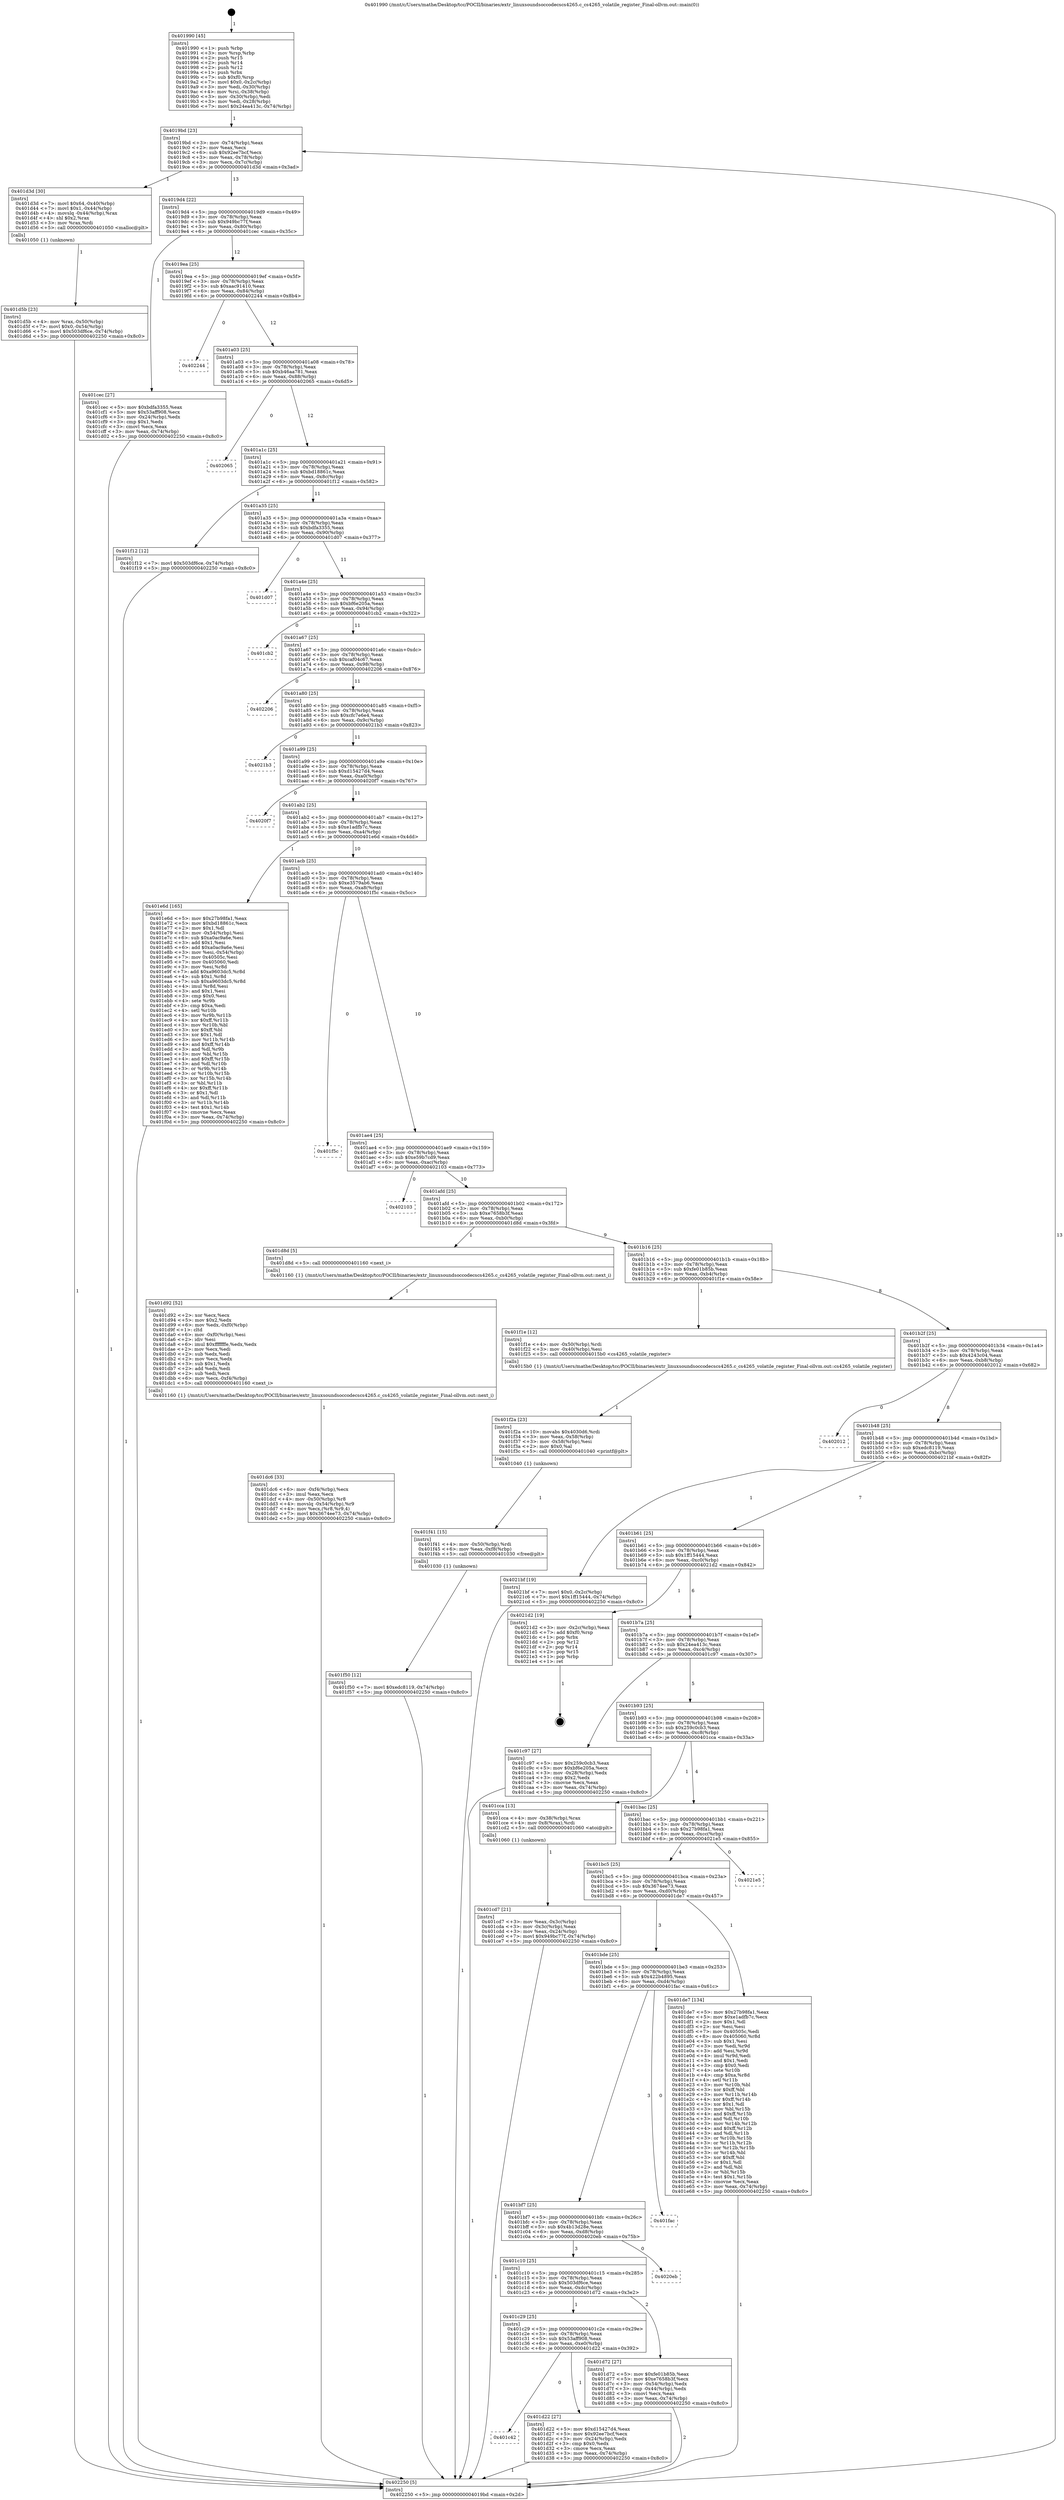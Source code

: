 digraph "0x401990" {
  label = "0x401990 (/mnt/c/Users/mathe/Desktop/tcc/POCII/binaries/extr_linuxsoundsoccodecscs4265.c_cs4265_volatile_register_Final-ollvm.out::main(0))"
  labelloc = "t"
  node[shape=record]

  Entry [label="",width=0.3,height=0.3,shape=circle,fillcolor=black,style=filled]
  "0x4019bd" [label="{
     0x4019bd [23]\l
     | [instrs]\l
     &nbsp;&nbsp;0x4019bd \<+3\>: mov -0x74(%rbp),%eax\l
     &nbsp;&nbsp;0x4019c0 \<+2\>: mov %eax,%ecx\l
     &nbsp;&nbsp;0x4019c2 \<+6\>: sub $0x92ee7bcf,%ecx\l
     &nbsp;&nbsp;0x4019c8 \<+3\>: mov %eax,-0x78(%rbp)\l
     &nbsp;&nbsp;0x4019cb \<+3\>: mov %ecx,-0x7c(%rbp)\l
     &nbsp;&nbsp;0x4019ce \<+6\>: je 0000000000401d3d \<main+0x3ad\>\l
  }"]
  "0x401d3d" [label="{
     0x401d3d [30]\l
     | [instrs]\l
     &nbsp;&nbsp;0x401d3d \<+7\>: movl $0x64,-0x40(%rbp)\l
     &nbsp;&nbsp;0x401d44 \<+7\>: movl $0x1,-0x44(%rbp)\l
     &nbsp;&nbsp;0x401d4b \<+4\>: movslq -0x44(%rbp),%rax\l
     &nbsp;&nbsp;0x401d4f \<+4\>: shl $0x2,%rax\l
     &nbsp;&nbsp;0x401d53 \<+3\>: mov %rax,%rdi\l
     &nbsp;&nbsp;0x401d56 \<+5\>: call 0000000000401050 \<malloc@plt\>\l
     | [calls]\l
     &nbsp;&nbsp;0x401050 \{1\} (unknown)\l
  }"]
  "0x4019d4" [label="{
     0x4019d4 [22]\l
     | [instrs]\l
     &nbsp;&nbsp;0x4019d4 \<+5\>: jmp 00000000004019d9 \<main+0x49\>\l
     &nbsp;&nbsp;0x4019d9 \<+3\>: mov -0x78(%rbp),%eax\l
     &nbsp;&nbsp;0x4019dc \<+5\>: sub $0x949bc77f,%eax\l
     &nbsp;&nbsp;0x4019e1 \<+3\>: mov %eax,-0x80(%rbp)\l
     &nbsp;&nbsp;0x4019e4 \<+6\>: je 0000000000401cec \<main+0x35c\>\l
  }"]
  Exit [label="",width=0.3,height=0.3,shape=circle,fillcolor=black,style=filled,peripheries=2]
  "0x401cec" [label="{
     0x401cec [27]\l
     | [instrs]\l
     &nbsp;&nbsp;0x401cec \<+5\>: mov $0xbdfa3355,%eax\l
     &nbsp;&nbsp;0x401cf1 \<+5\>: mov $0x53aff908,%ecx\l
     &nbsp;&nbsp;0x401cf6 \<+3\>: mov -0x24(%rbp),%edx\l
     &nbsp;&nbsp;0x401cf9 \<+3\>: cmp $0x1,%edx\l
     &nbsp;&nbsp;0x401cfc \<+3\>: cmovl %ecx,%eax\l
     &nbsp;&nbsp;0x401cff \<+3\>: mov %eax,-0x74(%rbp)\l
     &nbsp;&nbsp;0x401d02 \<+5\>: jmp 0000000000402250 \<main+0x8c0\>\l
  }"]
  "0x4019ea" [label="{
     0x4019ea [25]\l
     | [instrs]\l
     &nbsp;&nbsp;0x4019ea \<+5\>: jmp 00000000004019ef \<main+0x5f\>\l
     &nbsp;&nbsp;0x4019ef \<+3\>: mov -0x78(%rbp),%eax\l
     &nbsp;&nbsp;0x4019f2 \<+5\>: sub $0xaac91410,%eax\l
     &nbsp;&nbsp;0x4019f7 \<+6\>: mov %eax,-0x84(%rbp)\l
     &nbsp;&nbsp;0x4019fd \<+6\>: je 0000000000402244 \<main+0x8b4\>\l
  }"]
  "0x401f50" [label="{
     0x401f50 [12]\l
     | [instrs]\l
     &nbsp;&nbsp;0x401f50 \<+7\>: movl $0xedc8119,-0x74(%rbp)\l
     &nbsp;&nbsp;0x401f57 \<+5\>: jmp 0000000000402250 \<main+0x8c0\>\l
  }"]
  "0x402244" [label="{
     0x402244\l
  }", style=dashed]
  "0x401a03" [label="{
     0x401a03 [25]\l
     | [instrs]\l
     &nbsp;&nbsp;0x401a03 \<+5\>: jmp 0000000000401a08 \<main+0x78\>\l
     &nbsp;&nbsp;0x401a08 \<+3\>: mov -0x78(%rbp),%eax\l
     &nbsp;&nbsp;0x401a0b \<+5\>: sub $0xb46aa781,%eax\l
     &nbsp;&nbsp;0x401a10 \<+6\>: mov %eax,-0x88(%rbp)\l
     &nbsp;&nbsp;0x401a16 \<+6\>: je 0000000000402065 \<main+0x6d5\>\l
  }"]
  "0x401f41" [label="{
     0x401f41 [15]\l
     | [instrs]\l
     &nbsp;&nbsp;0x401f41 \<+4\>: mov -0x50(%rbp),%rdi\l
     &nbsp;&nbsp;0x401f45 \<+6\>: mov %eax,-0xf8(%rbp)\l
     &nbsp;&nbsp;0x401f4b \<+5\>: call 0000000000401030 \<free@plt\>\l
     | [calls]\l
     &nbsp;&nbsp;0x401030 \{1\} (unknown)\l
  }"]
  "0x402065" [label="{
     0x402065\l
  }", style=dashed]
  "0x401a1c" [label="{
     0x401a1c [25]\l
     | [instrs]\l
     &nbsp;&nbsp;0x401a1c \<+5\>: jmp 0000000000401a21 \<main+0x91\>\l
     &nbsp;&nbsp;0x401a21 \<+3\>: mov -0x78(%rbp),%eax\l
     &nbsp;&nbsp;0x401a24 \<+5\>: sub $0xbd18861c,%eax\l
     &nbsp;&nbsp;0x401a29 \<+6\>: mov %eax,-0x8c(%rbp)\l
     &nbsp;&nbsp;0x401a2f \<+6\>: je 0000000000401f12 \<main+0x582\>\l
  }"]
  "0x401f2a" [label="{
     0x401f2a [23]\l
     | [instrs]\l
     &nbsp;&nbsp;0x401f2a \<+10\>: movabs $0x4030d6,%rdi\l
     &nbsp;&nbsp;0x401f34 \<+3\>: mov %eax,-0x58(%rbp)\l
     &nbsp;&nbsp;0x401f37 \<+3\>: mov -0x58(%rbp),%esi\l
     &nbsp;&nbsp;0x401f3a \<+2\>: mov $0x0,%al\l
     &nbsp;&nbsp;0x401f3c \<+5\>: call 0000000000401040 \<printf@plt\>\l
     | [calls]\l
     &nbsp;&nbsp;0x401040 \{1\} (unknown)\l
  }"]
  "0x401f12" [label="{
     0x401f12 [12]\l
     | [instrs]\l
     &nbsp;&nbsp;0x401f12 \<+7\>: movl $0x503df6ce,-0x74(%rbp)\l
     &nbsp;&nbsp;0x401f19 \<+5\>: jmp 0000000000402250 \<main+0x8c0\>\l
  }"]
  "0x401a35" [label="{
     0x401a35 [25]\l
     | [instrs]\l
     &nbsp;&nbsp;0x401a35 \<+5\>: jmp 0000000000401a3a \<main+0xaa\>\l
     &nbsp;&nbsp;0x401a3a \<+3\>: mov -0x78(%rbp),%eax\l
     &nbsp;&nbsp;0x401a3d \<+5\>: sub $0xbdfa3355,%eax\l
     &nbsp;&nbsp;0x401a42 \<+6\>: mov %eax,-0x90(%rbp)\l
     &nbsp;&nbsp;0x401a48 \<+6\>: je 0000000000401d07 \<main+0x377\>\l
  }"]
  "0x401dc6" [label="{
     0x401dc6 [33]\l
     | [instrs]\l
     &nbsp;&nbsp;0x401dc6 \<+6\>: mov -0xf4(%rbp),%ecx\l
     &nbsp;&nbsp;0x401dcc \<+3\>: imul %eax,%ecx\l
     &nbsp;&nbsp;0x401dcf \<+4\>: mov -0x50(%rbp),%r8\l
     &nbsp;&nbsp;0x401dd3 \<+4\>: movslq -0x54(%rbp),%r9\l
     &nbsp;&nbsp;0x401dd7 \<+4\>: mov %ecx,(%r8,%r9,4)\l
     &nbsp;&nbsp;0x401ddb \<+7\>: movl $0x3674ee73,-0x74(%rbp)\l
     &nbsp;&nbsp;0x401de2 \<+5\>: jmp 0000000000402250 \<main+0x8c0\>\l
  }"]
  "0x401d07" [label="{
     0x401d07\l
  }", style=dashed]
  "0x401a4e" [label="{
     0x401a4e [25]\l
     | [instrs]\l
     &nbsp;&nbsp;0x401a4e \<+5\>: jmp 0000000000401a53 \<main+0xc3\>\l
     &nbsp;&nbsp;0x401a53 \<+3\>: mov -0x78(%rbp),%eax\l
     &nbsp;&nbsp;0x401a56 \<+5\>: sub $0xbf6e205a,%eax\l
     &nbsp;&nbsp;0x401a5b \<+6\>: mov %eax,-0x94(%rbp)\l
     &nbsp;&nbsp;0x401a61 \<+6\>: je 0000000000401cb2 \<main+0x322\>\l
  }"]
  "0x401d92" [label="{
     0x401d92 [52]\l
     | [instrs]\l
     &nbsp;&nbsp;0x401d92 \<+2\>: xor %ecx,%ecx\l
     &nbsp;&nbsp;0x401d94 \<+5\>: mov $0x2,%edx\l
     &nbsp;&nbsp;0x401d99 \<+6\>: mov %edx,-0xf0(%rbp)\l
     &nbsp;&nbsp;0x401d9f \<+1\>: cltd\l
     &nbsp;&nbsp;0x401da0 \<+6\>: mov -0xf0(%rbp),%esi\l
     &nbsp;&nbsp;0x401da6 \<+2\>: idiv %esi\l
     &nbsp;&nbsp;0x401da8 \<+6\>: imul $0xfffffffe,%edx,%edx\l
     &nbsp;&nbsp;0x401dae \<+2\>: mov %ecx,%edi\l
     &nbsp;&nbsp;0x401db0 \<+2\>: sub %edx,%edi\l
     &nbsp;&nbsp;0x401db2 \<+2\>: mov %ecx,%edx\l
     &nbsp;&nbsp;0x401db4 \<+3\>: sub $0x1,%edx\l
     &nbsp;&nbsp;0x401db7 \<+2\>: add %edx,%edi\l
     &nbsp;&nbsp;0x401db9 \<+2\>: sub %edi,%ecx\l
     &nbsp;&nbsp;0x401dbb \<+6\>: mov %ecx,-0xf4(%rbp)\l
     &nbsp;&nbsp;0x401dc1 \<+5\>: call 0000000000401160 \<next_i\>\l
     | [calls]\l
     &nbsp;&nbsp;0x401160 \{1\} (/mnt/c/Users/mathe/Desktop/tcc/POCII/binaries/extr_linuxsoundsoccodecscs4265.c_cs4265_volatile_register_Final-ollvm.out::next_i)\l
  }"]
  "0x401cb2" [label="{
     0x401cb2\l
  }", style=dashed]
  "0x401a67" [label="{
     0x401a67 [25]\l
     | [instrs]\l
     &nbsp;&nbsp;0x401a67 \<+5\>: jmp 0000000000401a6c \<main+0xdc\>\l
     &nbsp;&nbsp;0x401a6c \<+3\>: mov -0x78(%rbp),%eax\l
     &nbsp;&nbsp;0x401a6f \<+5\>: sub $0xcaf04c67,%eax\l
     &nbsp;&nbsp;0x401a74 \<+6\>: mov %eax,-0x98(%rbp)\l
     &nbsp;&nbsp;0x401a7a \<+6\>: je 0000000000402206 \<main+0x876\>\l
  }"]
  "0x401d5b" [label="{
     0x401d5b [23]\l
     | [instrs]\l
     &nbsp;&nbsp;0x401d5b \<+4\>: mov %rax,-0x50(%rbp)\l
     &nbsp;&nbsp;0x401d5f \<+7\>: movl $0x0,-0x54(%rbp)\l
     &nbsp;&nbsp;0x401d66 \<+7\>: movl $0x503df6ce,-0x74(%rbp)\l
     &nbsp;&nbsp;0x401d6d \<+5\>: jmp 0000000000402250 \<main+0x8c0\>\l
  }"]
  "0x402206" [label="{
     0x402206\l
  }", style=dashed]
  "0x401a80" [label="{
     0x401a80 [25]\l
     | [instrs]\l
     &nbsp;&nbsp;0x401a80 \<+5\>: jmp 0000000000401a85 \<main+0xf5\>\l
     &nbsp;&nbsp;0x401a85 \<+3\>: mov -0x78(%rbp),%eax\l
     &nbsp;&nbsp;0x401a88 \<+5\>: sub $0xcfc7e6e4,%eax\l
     &nbsp;&nbsp;0x401a8d \<+6\>: mov %eax,-0x9c(%rbp)\l
     &nbsp;&nbsp;0x401a93 \<+6\>: je 00000000004021b3 \<main+0x823\>\l
  }"]
  "0x401c42" [label="{
     0x401c42\l
  }", style=dashed]
  "0x4021b3" [label="{
     0x4021b3\l
  }", style=dashed]
  "0x401a99" [label="{
     0x401a99 [25]\l
     | [instrs]\l
     &nbsp;&nbsp;0x401a99 \<+5\>: jmp 0000000000401a9e \<main+0x10e\>\l
     &nbsp;&nbsp;0x401a9e \<+3\>: mov -0x78(%rbp),%eax\l
     &nbsp;&nbsp;0x401aa1 \<+5\>: sub $0xd15427d4,%eax\l
     &nbsp;&nbsp;0x401aa6 \<+6\>: mov %eax,-0xa0(%rbp)\l
     &nbsp;&nbsp;0x401aac \<+6\>: je 00000000004020f7 \<main+0x767\>\l
  }"]
  "0x401d22" [label="{
     0x401d22 [27]\l
     | [instrs]\l
     &nbsp;&nbsp;0x401d22 \<+5\>: mov $0xd15427d4,%eax\l
     &nbsp;&nbsp;0x401d27 \<+5\>: mov $0x92ee7bcf,%ecx\l
     &nbsp;&nbsp;0x401d2c \<+3\>: mov -0x24(%rbp),%edx\l
     &nbsp;&nbsp;0x401d2f \<+3\>: cmp $0x0,%edx\l
     &nbsp;&nbsp;0x401d32 \<+3\>: cmove %ecx,%eax\l
     &nbsp;&nbsp;0x401d35 \<+3\>: mov %eax,-0x74(%rbp)\l
     &nbsp;&nbsp;0x401d38 \<+5\>: jmp 0000000000402250 \<main+0x8c0\>\l
  }"]
  "0x4020f7" [label="{
     0x4020f7\l
  }", style=dashed]
  "0x401ab2" [label="{
     0x401ab2 [25]\l
     | [instrs]\l
     &nbsp;&nbsp;0x401ab2 \<+5\>: jmp 0000000000401ab7 \<main+0x127\>\l
     &nbsp;&nbsp;0x401ab7 \<+3\>: mov -0x78(%rbp),%eax\l
     &nbsp;&nbsp;0x401aba \<+5\>: sub $0xe1adfb7c,%eax\l
     &nbsp;&nbsp;0x401abf \<+6\>: mov %eax,-0xa4(%rbp)\l
     &nbsp;&nbsp;0x401ac5 \<+6\>: je 0000000000401e6d \<main+0x4dd\>\l
  }"]
  "0x401c29" [label="{
     0x401c29 [25]\l
     | [instrs]\l
     &nbsp;&nbsp;0x401c29 \<+5\>: jmp 0000000000401c2e \<main+0x29e\>\l
     &nbsp;&nbsp;0x401c2e \<+3\>: mov -0x78(%rbp),%eax\l
     &nbsp;&nbsp;0x401c31 \<+5\>: sub $0x53aff908,%eax\l
     &nbsp;&nbsp;0x401c36 \<+6\>: mov %eax,-0xe0(%rbp)\l
     &nbsp;&nbsp;0x401c3c \<+6\>: je 0000000000401d22 \<main+0x392\>\l
  }"]
  "0x401e6d" [label="{
     0x401e6d [165]\l
     | [instrs]\l
     &nbsp;&nbsp;0x401e6d \<+5\>: mov $0x27b98fa1,%eax\l
     &nbsp;&nbsp;0x401e72 \<+5\>: mov $0xbd18861c,%ecx\l
     &nbsp;&nbsp;0x401e77 \<+2\>: mov $0x1,%dl\l
     &nbsp;&nbsp;0x401e79 \<+3\>: mov -0x54(%rbp),%esi\l
     &nbsp;&nbsp;0x401e7c \<+6\>: sub $0xa0ac9a6e,%esi\l
     &nbsp;&nbsp;0x401e82 \<+3\>: add $0x1,%esi\l
     &nbsp;&nbsp;0x401e85 \<+6\>: add $0xa0ac9a6e,%esi\l
     &nbsp;&nbsp;0x401e8b \<+3\>: mov %esi,-0x54(%rbp)\l
     &nbsp;&nbsp;0x401e8e \<+7\>: mov 0x40505c,%esi\l
     &nbsp;&nbsp;0x401e95 \<+7\>: mov 0x405060,%edi\l
     &nbsp;&nbsp;0x401e9c \<+3\>: mov %esi,%r8d\l
     &nbsp;&nbsp;0x401e9f \<+7\>: add $0xa9603dc5,%r8d\l
     &nbsp;&nbsp;0x401ea6 \<+4\>: sub $0x1,%r8d\l
     &nbsp;&nbsp;0x401eaa \<+7\>: sub $0xa9603dc5,%r8d\l
     &nbsp;&nbsp;0x401eb1 \<+4\>: imul %r8d,%esi\l
     &nbsp;&nbsp;0x401eb5 \<+3\>: and $0x1,%esi\l
     &nbsp;&nbsp;0x401eb8 \<+3\>: cmp $0x0,%esi\l
     &nbsp;&nbsp;0x401ebb \<+4\>: sete %r9b\l
     &nbsp;&nbsp;0x401ebf \<+3\>: cmp $0xa,%edi\l
     &nbsp;&nbsp;0x401ec2 \<+4\>: setl %r10b\l
     &nbsp;&nbsp;0x401ec6 \<+3\>: mov %r9b,%r11b\l
     &nbsp;&nbsp;0x401ec9 \<+4\>: xor $0xff,%r11b\l
     &nbsp;&nbsp;0x401ecd \<+3\>: mov %r10b,%bl\l
     &nbsp;&nbsp;0x401ed0 \<+3\>: xor $0xff,%bl\l
     &nbsp;&nbsp;0x401ed3 \<+3\>: xor $0x1,%dl\l
     &nbsp;&nbsp;0x401ed6 \<+3\>: mov %r11b,%r14b\l
     &nbsp;&nbsp;0x401ed9 \<+4\>: and $0xff,%r14b\l
     &nbsp;&nbsp;0x401edd \<+3\>: and %dl,%r9b\l
     &nbsp;&nbsp;0x401ee0 \<+3\>: mov %bl,%r15b\l
     &nbsp;&nbsp;0x401ee3 \<+4\>: and $0xff,%r15b\l
     &nbsp;&nbsp;0x401ee7 \<+3\>: and %dl,%r10b\l
     &nbsp;&nbsp;0x401eea \<+3\>: or %r9b,%r14b\l
     &nbsp;&nbsp;0x401eed \<+3\>: or %r10b,%r15b\l
     &nbsp;&nbsp;0x401ef0 \<+3\>: xor %r15b,%r14b\l
     &nbsp;&nbsp;0x401ef3 \<+3\>: or %bl,%r11b\l
     &nbsp;&nbsp;0x401ef6 \<+4\>: xor $0xff,%r11b\l
     &nbsp;&nbsp;0x401efa \<+3\>: or $0x1,%dl\l
     &nbsp;&nbsp;0x401efd \<+3\>: and %dl,%r11b\l
     &nbsp;&nbsp;0x401f00 \<+3\>: or %r11b,%r14b\l
     &nbsp;&nbsp;0x401f03 \<+4\>: test $0x1,%r14b\l
     &nbsp;&nbsp;0x401f07 \<+3\>: cmovne %ecx,%eax\l
     &nbsp;&nbsp;0x401f0a \<+3\>: mov %eax,-0x74(%rbp)\l
     &nbsp;&nbsp;0x401f0d \<+5\>: jmp 0000000000402250 \<main+0x8c0\>\l
  }"]
  "0x401acb" [label="{
     0x401acb [25]\l
     | [instrs]\l
     &nbsp;&nbsp;0x401acb \<+5\>: jmp 0000000000401ad0 \<main+0x140\>\l
     &nbsp;&nbsp;0x401ad0 \<+3\>: mov -0x78(%rbp),%eax\l
     &nbsp;&nbsp;0x401ad3 \<+5\>: sub $0xe3579ab6,%eax\l
     &nbsp;&nbsp;0x401ad8 \<+6\>: mov %eax,-0xa8(%rbp)\l
     &nbsp;&nbsp;0x401ade \<+6\>: je 0000000000401f5c \<main+0x5cc\>\l
  }"]
  "0x401d72" [label="{
     0x401d72 [27]\l
     | [instrs]\l
     &nbsp;&nbsp;0x401d72 \<+5\>: mov $0xfe01b85b,%eax\l
     &nbsp;&nbsp;0x401d77 \<+5\>: mov $0xe7658b3f,%ecx\l
     &nbsp;&nbsp;0x401d7c \<+3\>: mov -0x54(%rbp),%edx\l
     &nbsp;&nbsp;0x401d7f \<+3\>: cmp -0x44(%rbp),%edx\l
     &nbsp;&nbsp;0x401d82 \<+3\>: cmovl %ecx,%eax\l
     &nbsp;&nbsp;0x401d85 \<+3\>: mov %eax,-0x74(%rbp)\l
     &nbsp;&nbsp;0x401d88 \<+5\>: jmp 0000000000402250 \<main+0x8c0\>\l
  }"]
  "0x401f5c" [label="{
     0x401f5c\l
  }", style=dashed]
  "0x401ae4" [label="{
     0x401ae4 [25]\l
     | [instrs]\l
     &nbsp;&nbsp;0x401ae4 \<+5\>: jmp 0000000000401ae9 \<main+0x159\>\l
     &nbsp;&nbsp;0x401ae9 \<+3\>: mov -0x78(%rbp),%eax\l
     &nbsp;&nbsp;0x401aec \<+5\>: sub $0xe59b7cd9,%eax\l
     &nbsp;&nbsp;0x401af1 \<+6\>: mov %eax,-0xac(%rbp)\l
     &nbsp;&nbsp;0x401af7 \<+6\>: je 0000000000402103 \<main+0x773\>\l
  }"]
  "0x401c10" [label="{
     0x401c10 [25]\l
     | [instrs]\l
     &nbsp;&nbsp;0x401c10 \<+5\>: jmp 0000000000401c15 \<main+0x285\>\l
     &nbsp;&nbsp;0x401c15 \<+3\>: mov -0x78(%rbp),%eax\l
     &nbsp;&nbsp;0x401c18 \<+5\>: sub $0x503df6ce,%eax\l
     &nbsp;&nbsp;0x401c1d \<+6\>: mov %eax,-0xdc(%rbp)\l
     &nbsp;&nbsp;0x401c23 \<+6\>: je 0000000000401d72 \<main+0x3e2\>\l
  }"]
  "0x402103" [label="{
     0x402103\l
  }", style=dashed]
  "0x401afd" [label="{
     0x401afd [25]\l
     | [instrs]\l
     &nbsp;&nbsp;0x401afd \<+5\>: jmp 0000000000401b02 \<main+0x172\>\l
     &nbsp;&nbsp;0x401b02 \<+3\>: mov -0x78(%rbp),%eax\l
     &nbsp;&nbsp;0x401b05 \<+5\>: sub $0xe7658b3f,%eax\l
     &nbsp;&nbsp;0x401b0a \<+6\>: mov %eax,-0xb0(%rbp)\l
     &nbsp;&nbsp;0x401b10 \<+6\>: je 0000000000401d8d \<main+0x3fd\>\l
  }"]
  "0x4020eb" [label="{
     0x4020eb\l
  }", style=dashed]
  "0x401d8d" [label="{
     0x401d8d [5]\l
     | [instrs]\l
     &nbsp;&nbsp;0x401d8d \<+5\>: call 0000000000401160 \<next_i\>\l
     | [calls]\l
     &nbsp;&nbsp;0x401160 \{1\} (/mnt/c/Users/mathe/Desktop/tcc/POCII/binaries/extr_linuxsoundsoccodecscs4265.c_cs4265_volatile_register_Final-ollvm.out::next_i)\l
  }"]
  "0x401b16" [label="{
     0x401b16 [25]\l
     | [instrs]\l
     &nbsp;&nbsp;0x401b16 \<+5\>: jmp 0000000000401b1b \<main+0x18b\>\l
     &nbsp;&nbsp;0x401b1b \<+3\>: mov -0x78(%rbp),%eax\l
     &nbsp;&nbsp;0x401b1e \<+5\>: sub $0xfe01b85b,%eax\l
     &nbsp;&nbsp;0x401b23 \<+6\>: mov %eax,-0xb4(%rbp)\l
     &nbsp;&nbsp;0x401b29 \<+6\>: je 0000000000401f1e \<main+0x58e\>\l
  }"]
  "0x401bf7" [label="{
     0x401bf7 [25]\l
     | [instrs]\l
     &nbsp;&nbsp;0x401bf7 \<+5\>: jmp 0000000000401bfc \<main+0x26c\>\l
     &nbsp;&nbsp;0x401bfc \<+3\>: mov -0x78(%rbp),%eax\l
     &nbsp;&nbsp;0x401bff \<+5\>: sub $0x4b13d28e,%eax\l
     &nbsp;&nbsp;0x401c04 \<+6\>: mov %eax,-0xd8(%rbp)\l
     &nbsp;&nbsp;0x401c0a \<+6\>: je 00000000004020eb \<main+0x75b\>\l
  }"]
  "0x401f1e" [label="{
     0x401f1e [12]\l
     | [instrs]\l
     &nbsp;&nbsp;0x401f1e \<+4\>: mov -0x50(%rbp),%rdi\l
     &nbsp;&nbsp;0x401f22 \<+3\>: mov -0x40(%rbp),%esi\l
     &nbsp;&nbsp;0x401f25 \<+5\>: call 00000000004015b0 \<cs4265_volatile_register\>\l
     | [calls]\l
     &nbsp;&nbsp;0x4015b0 \{1\} (/mnt/c/Users/mathe/Desktop/tcc/POCII/binaries/extr_linuxsoundsoccodecscs4265.c_cs4265_volatile_register_Final-ollvm.out::cs4265_volatile_register)\l
  }"]
  "0x401b2f" [label="{
     0x401b2f [25]\l
     | [instrs]\l
     &nbsp;&nbsp;0x401b2f \<+5\>: jmp 0000000000401b34 \<main+0x1a4\>\l
     &nbsp;&nbsp;0x401b34 \<+3\>: mov -0x78(%rbp),%eax\l
     &nbsp;&nbsp;0x401b37 \<+5\>: sub $0x4243c04,%eax\l
     &nbsp;&nbsp;0x401b3c \<+6\>: mov %eax,-0xb8(%rbp)\l
     &nbsp;&nbsp;0x401b42 \<+6\>: je 0000000000402012 \<main+0x682\>\l
  }"]
  "0x401fac" [label="{
     0x401fac\l
  }", style=dashed]
  "0x402012" [label="{
     0x402012\l
  }", style=dashed]
  "0x401b48" [label="{
     0x401b48 [25]\l
     | [instrs]\l
     &nbsp;&nbsp;0x401b48 \<+5\>: jmp 0000000000401b4d \<main+0x1bd\>\l
     &nbsp;&nbsp;0x401b4d \<+3\>: mov -0x78(%rbp),%eax\l
     &nbsp;&nbsp;0x401b50 \<+5\>: sub $0xedc8119,%eax\l
     &nbsp;&nbsp;0x401b55 \<+6\>: mov %eax,-0xbc(%rbp)\l
     &nbsp;&nbsp;0x401b5b \<+6\>: je 00000000004021bf \<main+0x82f\>\l
  }"]
  "0x401bde" [label="{
     0x401bde [25]\l
     | [instrs]\l
     &nbsp;&nbsp;0x401bde \<+5\>: jmp 0000000000401be3 \<main+0x253\>\l
     &nbsp;&nbsp;0x401be3 \<+3\>: mov -0x78(%rbp),%eax\l
     &nbsp;&nbsp;0x401be6 \<+5\>: sub $0x422b4895,%eax\l
     &nbsp;&nbsp;0x401beb \<+6\>: mov %eax,-0xd4(%rbp)\l
     &nbsp;&nbsp;0x401bf1 \<+6\>: je 0000000000401fac \<main+0x61c\>\l
  }"]
  "0x4021bf" [label="{
     0x4021bf [19]\l
     | [instrs]\l
     &nbsp;&nbsp;0x4021bf \<+7\>: movl $0x0,-0x2c(%rbp)\l
     &nbsp;&nbsp;0x4021c6 \<+7\>: movl $0x1ff15444,-0x74(%rbp)\l
     &nbsp;&nbsp;0x4021cd \<+5\>: jmp 0000000000402250 \<main+0x8c0\>\l
  }"]
  "0x401b61" [label="{
     0x401b61 [25]\l
     | [instrs]\l
     &nbsp;&nbsp;0x401b61 \<+5\>: jmp 0000000000401b66 \<main+0x1d6\>\l
     &nbsp;&nbsp;0x401b66 \<+3\>: mov -0x78(%rbp),%eax\l
     &nbsp;&nbsp;0x401b69 \<+5\>: sub $0x1ff15444,%eax\l
     &nbsp;&nbsp;0x401b6e \<+6\>: mov %eax,-0xc0(%rbp)\l
     &nbsp;&nbsp;0x401b74 \<+6\>: je 00000000004021d2 \<main+0x842\>\l
  }"]
  "0x401de7" [label="{
     0x401de7 [134]\l
     | [instrs]\l
     &nbsp;&nbsp;0x401de7 \<+5\>: mov $0x27b98fa1,%eax\l
     &nbsp;&nbsp;0x401dec \<+5\>: mov $0xe1adfb7c,%ecx\l
     &nbsp;&nbsp;0x401df1 \<+2\>: mov $0x1,%dl\l
     &nbsp;&nbsp;0x401df3 \<+2\>: xor %esi,%esi\l
     &nbsp;&nbsp;0x401df5 \<+7\>: mov 0x40505c,%edi\l
     &nbsp;&nbsp;0x401dfc \<+8\>: mov 0x405060,%r8d\l
     &nbsp;&nbsp;0x401e04 \<+3\>: sub $0x1,%esi\l
     &nbsp;&nbsp;0x401e07 \<+3\>: mov %edi,%r9d\l
     &nbsp;&nbsp;0x401e0a \<+3\>: add %esi,%r9d\l
     &nbsp;&nbsp;0x401e0d \<+4\>: imul %r9d,%edi\l
     &nbsp;&nbsp;0x401e11 \<+3\>: and $0x1,%edi\l
     &nbsp;&nbsp;0x401e14 \<+3\>: cmp $0x0,%edi\l
     &nbsp;&nbsp;0x401e17 \<+4\>: sete %r10b\l
     &nbsp;&nbsp;0x401e1b \<+4\>: cmp $0xa,%r8d\l
     &nbsp;&nbsp;0x401e1f \<+4\>: setl %r11b\l
     &nbsp;&nbsp;0x401e23 \<+3\>: mov %r10b,%bl\l
     &nbsp;&nbsp;0x401e26 \<+3\>: xor $0xff,%bl\l
     &nbsp;&nbsp;0x401e29 \<+3\>: mov %r11b,%r14b\l
     &nbsp;&nbsp;0x401e2c \<+4\>: xor $0xff,%r14b\l
     &nbsp;&nbsp;0x401e30 \<+3\>: xor $0x1,%dl\l
     &nbsp;&nbsp;0x401e33 \<+3\>: mov %bl,%r15b\l
     &nbsp;&nbsp;0x401e36 \<+4\>: and $0xff,%r15b\l
     &nbsp;&nbsp;0x401e3a \<+3\>: and %dl,%r10b\l
     &nbsp;&nbsp;0x401e3d \<+3\>: mov %r14b,%r12b\l
     &nbsp;&nbsp;0x401e40 \<+4\>: and $0xff,%r12b\l
     &nbsp;&nbsp;0x401e44 \<+3\>: and %dl,%r11b\l
     &nbsp;&nbsp;0x401e47 \<+3\>: or %r10b,%r15b\l
     &nbsp;&nbsp;0x401e4a \<+3\>: or %r11b,%r12b\l
     &nbsp;&nbsp;0x401e4d \<+3\>: xor %r12b,%r15b\l
     &nbsp;&nbsp;0x401e50 \<+3\>: or %r14b,%bl\l
     &nbsp;&nbsp;0x401e53 \<+3\>: xor $0xff,%bl\l
     &nbsp;&nbsp;0x401e56 \<+3\>: or $0x1,%dl\l
     &nbsp;&nbsp;0x401e59 \<+2\>: and %dl,%bl\l
     &nbsp;&nbsp;0x401e5b \<+3\>: or %bl,%r15b\l
     &nbsp;&nbsp;0x401e5e \<+4\>: test $0x1,%r15b\l
     &nbsp;&nbsp;0x401e62 \<+3\>: cmovne %ecx,%eax\l
     &nbsp;&nbsp;0x401e65 \<+3\>: mov %eax,-0x74(%rbp)\l
     &nbsp;&nbsp;0x401e68 \<+5\>: jmp 0000000000402250 \<main+0x8c0\>\l
  }"]
  "0x4021d2" [label="{
     0x4021d2 [19]\l
     | [instrs]\l
     &nbsp;&nbsp;0x4021d2 \<+3\>: mov -0x2c(%rbp),%eax\l
     &nbsp;&nbsp;0x4021d5 \<+7\>: add $0xf0,%rsp\l
     &nbsp;&nbsp;0x4021dc \<+1\>: pop %rbx\l
     &nbsp;&nbsp;0x4021dd \<+2\>: pop %r12\l
     &nbsp;&nbsp;0x4021df \<+2\>: pop %r14\l
     &nbsp;&nbsp;0x4021e1 \<+2\>: pop %r15\l
     &nbsp;&nbsp;0x4021e3 \<+1\>: pop %rbp\l
     &nbsp;&nbsp;0x4021e4 \<+1\>: ret\l
  }"]
  "0x401b7a" [label="{
     0x401b7a [25]\l
     | [instrs]\l
     &nbsp;&nbsp;0x401b7a \<+5\>: jmp 0000000000401b7f \<main+0x1ef\>\l
     &nbsp;&nbsp;0x401b7f \<+3\>: mov -0x78(%rbp),%eax\l
     &nbsp;&nbsp;0x401b82 \<+5\>: sub $0x24ea413c,%eax\l
     &nbsp;&nbsp;0x401b87 \<+6\>: mov %eax,-0xc4(%rbp)\l
     &nbsp;&nbsp;0x401b8d \<+6\>: je 0000000000401c97 \<main+0x307\>\l
  }"]
  "0x401bc5" [label="{
     0x401bc5 [25]\l
     | [instrs]\l
     &nbsp;&nbsp;0x401bc5 \<+5\>: jmp 0000000000401bca \<main+0x23a\>\l
     &nbsp;&nbsp;0x401bca \<+3\>: mov -0x78(%rbp),%eax\l
     &nbsp;&nbsp;0x401bcd \<+5\>: sub $0x3674ee73,%eax\l
     &nbsp;&nbsp;0x401bd2 \<+6\>: mov %eax,-0xd0(%rbp)\l
     &nbsp;&nbsp;0x401bd8 \<+6\>: je 0000000000401de7 \<main+0x457\>\l
  }"]
  "0x401c97" [label="{
     0x401c97 [27]\l
     | [instrs]\l
     &nbsp;&nbsp;0x401c97 \<+5\>: mov $0x259c0cb3,%eax\l
     &nbsp;&nbsp;0x401c9c \<+5\>: mov $0xbf6e205a,%ecx\l
     &nbsp;&nbsp;0x401ca1 \<+3\>: mov -0x28(%rbp),%edx\l
     &nbsp;&nbsp;0x401ca4 \<+3\>: cmp $0x2,%edx\l
     &nbsp;&nbsp;0x401ca7 \<+3\>: cmovne %ecx,%eax\l
     &nbsp;&nbsp;0x401caa \<+3\>: mov %eax,-0x74(%rbp)\l
     &nbsp;&nbsp;0x401cad \<+5\>: jmp 0000000000402250 \<main+0x8c0\>\l
  }"]
  "0x401b93" [label="{
     0x401b93 [25]\l
     | [instrs]\l
     &nbsp;&nbsp;0x401b93 \<+5\>: jmp 0000000000401b98 \<main+0x208\>\l
     &nbsp;&nbsp;0x401b98 \<+3\>: mov -0x78(%rbp),%eax\l
     &nbsp;&nbsp;0x401b9b \<+5\>: sub $0x259c0cb3,%eax\l
     &nbsp;&nbsp;0x401ba0 \<+6\>: mov %eax,-0xc8(%rbp)\l
     &nbsp;&nbsp;0x401ba6 \<+6\>: je 0000000000401cca \<main+0x33a\>\l
  }"]
  "0x402250" [label="{
     0x402250 [5]\l
     | [instrs]\l
     &nbsp;&nbsp;0x402250 \<+5\>: jmp 00000000004019bd \<main+0x2d\>\l
  }"]
  "0x401990" [label="{
     0x401990 [45]\l
     | [instrs]\l
     &nbsp;&nbsp;0x401990 \<+1\>: push %rbp\l
     &nbsp;&nbsp;0x401991 \<+3\>: mov %rsp,%rbp\l
     &nbsp;&nbsp;0x401994 \<+2\>: push %r15\l
     &nbsp;&nbsp;0x401996 \<+2\>: push %r14\l
     &nbsp;&nbsp;0x401998 \<+2\>: push %r12\l
     &nbsp;&nbsp;0x40199a \<+1\>: push %rbx\l
     &nbsp;&nbsp;0x40199b \<+7\>: sub $0xf0,%rsp\l
     &nbsp;&nbsp;0x4019a2 \<+7\>: movl $0x0,-0x2c(%rbp)\l
     &nbsp;&nbsp;0x4019a9 \<+3\>: mov %edi,-0x30(%rbp)\l
     &nbsp;&nbsp;0x4019ac \<+4\>: mov %rsi,-0x38(%rbp)\l
     &nbsp;&nbsp;0x4019b0 \<+3\>: mov -0x30(%rbp),%edi\l
     &nbsp;&nbsp;0x4019b3 \<+3\>: mov %edi,-0x28(%rbp)\l
     &nbsp;&nbsp;0x4019b6 \<+7\>: movl $0x24ea413c,-0x74(%rbp)\l
  }"]
  "0x4021e5" [label="{
     0x4021e5\l
  }", style=dashed]
  "0x401cca" [label="{
     0x401cca [13]\l
     | [instrs]\l
     &nbsp;&nbsp;0x401cca \<+4\>: mov -0x38(%rbp),%rax\l
     &nbsp;&nbsp;0x401cce \<+4\>: mov 0x8(%rax),%rdi\l
     &nbsp;&nbsp;0x401cd2 \<+5\>: call 0000000000401060 \<atoi@plt\>\l
     | [calls]\l
     &nbsp;&nbsp;0x401060 \{1\} (unknown)\l
  }"]
  "0x401bac" [label="{
     0x401bac [25]\l
     | [instrs]\l
     &nbsp;&nbsp;0x401bac \<+5\>: jmp 0000000000401bb1 \<main+0x221\>\l
     &nbsp;&nbsp;0x401bb1 \<+3\>: mov -0x78(%rbp),%eax\l
     &nbsp;&nbsp;0x401bb4 \<+5\>: sub $0x27b98fa1,%eax\l
     &nbsp;&nbsp;0x401bb9 \<+6\>: mov %eax,-0xcc(%rbp)\l
     &nbsp;&nbsp;0x401bbf \<+6\>: je 00000000004021e5 \<main+0x855\>\l
  }"]
  "0x401cd7" [label="{
     0x401cd7 [21]\l
     | [instrs]\l
     &nbsp;&nbsp;0x401cd7 \<+3\>: mov %eax,-0x3c(%rbp)\l
     &nbsp;&nbsp;0x401cda \<+3\>: mov -0x3c(%rbp),%eax\l
     &nbsp;&nbsp;0x401cdd \<+3\>: mov %eax,-0x24(%rbp)\l
     &nbsp;&nbsp;0x401ce0 \<+7\>: movl $0x949bc77f,-0x74(%rbp)\l
     &nbsp;&nbsp;0x401ce7 \<+5\>: jmp 0000000000402250 \<main+0x8c0\>\l
  }"]
  Entry -> "0x401990" [label=" 1"]
  "0x4019bd" -> "0x401d3d" [label=" 1"]
  "0x4019bd" -> "0x4019d4" [label=" 13"]
  "0x4021d2" -> Exit [label=" 1"]
  "0x4019d4" -> "0x401cec" [label=" 1"]
  "0x4019d4" -> "0x4019ea" [label=" 12"]
  "0x4021bf" -> "0x402250" [label=" 1"]
  "0x4019ea" -> "0x402244" [label=" 0"]
  "0x4019ea" -> "0x401a03" [label=" 12"]
  "0x401f50" -> "0x402250" [label=" 1"]
  "0x401a03" -> "0x402065" [label=" 0"]
  "0x401a03" -> "0x401a1c" [label=" 12"]
  "0x401f41" -> "0x401f50" [label=" 1"]
  "0x401a1c" -> "0x401f12" [label=" 1"]
  "0x401a1c" -> "0x401a35" [label=" 11"]
  "0x401f2a" -> "0x401f41" [label=" 1"]
  "0x401a35" -> "0x401d07" [label=" 0"]
  "0x401a35" -> "0x401a4e" [label=" 11"]
  "0x401f1e" -> "0x401f2a" [label=" 1"]
  "0x401a4e" -> "0x401cb2" [label=" 0"]
  "0x401a4e" -> "0x401a67" [label=" 11"]
  "0x401f12" -> "0x402250" [label=" 1"]
  "0x401a67" -> "0x402206" [label=" 0"]
  "0x401a67" -> "0x401a80" [label=" 11"]
  "0x401e6d" -> "0x402250" [label=" 1"]
  "0x401a80" -> "0x4021b3" [label=" 0"]
  "0x401a80" -> "0x401a99" [label=" 11"]
  "0x401de7" -> "0x402250" [label=" 1"]
  "0x401a99" -> "0x4020f7" [label=" 0"]
  "0x401a99" -> "0x401ab2" [label=" 11"]
  "0x401dc6" -> "0x402250" [label=" 1"]
  "0x401ab2" -> "0x401e6d" [label=" 1"]
  "0x401ab2" -> "0x401acb" [label=" 10"]
  "0x401d8d" -> "0x401d92" [label=" 1"]
  "0x401acb" -> "0x401f5c" [label=" 0"]
  "0x401acb" -> "0x401ae4" [label=" 10"]
  "0x401d72" -> "0x402250" [label=" 2"]
  "0x401ae4" -> "0x402103" [label=" 0"]
  "0x401ae4" -> "0x401afd" [label=" 10"]
  "0x401d3d" -> "0x401d5b" [label=" 1"]
  "0x401afd" -> "0x401d8d" [label=" 1"]
  "0x401afd" -> "0x401b16" [label=" 9"]
  "0x401d22" -> "0x402250" [label=" 1"]
  "0x401b16" -> "0x401f1e" [label=" 1"]
  "0x401b16" -> "0x401b2f" [label=" 8"]
  "0x401c29" -> "0x401d22" [label=" 1"]
  "0x401b2f" -> "0x402012" [label=" 0"]
  "0x401b2f" -> "0x401b48" [label=" 8"]
  "0x401d92" -> "0x401dc6" [label=" 1"]
  "0x401b48" -> "0x4021bf" [label=" 1"]
  "0x401b48" -> "0x401b61" [label=" 7"]
  "0x401c10" -> "0x401d72" [label=" 2"]
  "0x401b61" -> "0x4021d2" [label=" 1"]
  "0x401b61" -> "0x401b7a" [label=" 6"]
  "0x401d5b" -> "0x402250" [label=" 1"]
  "0x401b7a" -> "0x401c97" [label=" 1"]
  "0x401b7a" -> "0x401b93" [label=" 5"]
  "0x401c97" -> "0x402250" [label=" 1"]
  "0x401990" -> "0x4019bd" [label=" 1"]
  "0x402250" -> "0x4019bd" [label=" 13"]
  "0x401bf7" -> "0x4020eb" [label=" 0"]
  "0x401b93" -> "0x401cca" [label=" 1"]
  "0x401b93" -> "0x401bac" [label=" 4"]
  "0x401cca" -> "0x401cd7" [label=" 1"]
  "0x401cd7" -> "0x402250" [label=" 1"]
  "0x401cec" -> "0x402250" [label=" 1"]
  "0x401c29" -> "0x401c42" [label=" 0"]
  "0x401bac" -> "0x4021e5" [label=" 0"]
  "0x401bac" -> "0x401bc5" [label=" 4"]
  "0x401bf7" -> "0x401c10" [label=" 3"]
  "0x401bc5" -> "0x401de7" [label=" 1"]
  "0x401bc5" -> "0x401bde" [label=" 3"]
  "0x401c10" -> "0x401c29" [label=" 1"]
  "0x401bde" -> "0x401fac" [label=" 0"]
  "0x401bde" -> "0x401bf7" [label=" 3"]
}
